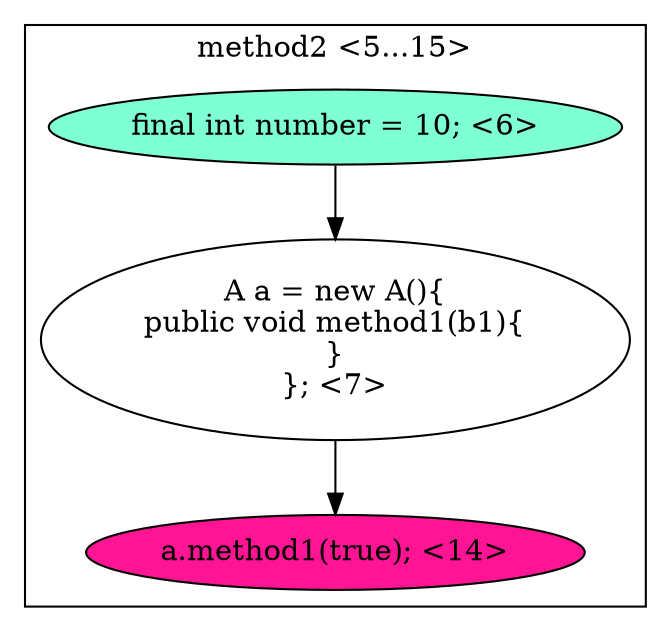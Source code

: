 digraph CFG {
subgraph cluster0 {
label = "method2 <5...15>";
0.0 [style = filled, label = "final int number = 10; <6>", fillcolor = aquamarine, shape = ellipse];
0.1 [style = filled, label = "A a = new A(){
public void method1(b1){
}
}; <7>", fillcolor = white, shape = ellipse];
0.2 [style = filled, label = "a.method1(true); <14>", fillcolor = deeppink, shape = ellipse];
0.0 -> 0.1 [style = solid, label=""];
0.1 -> 0.2 [style = solid, label=""];
}
subgraph cluster1 {
label = "method1 <19...19>";
}
}